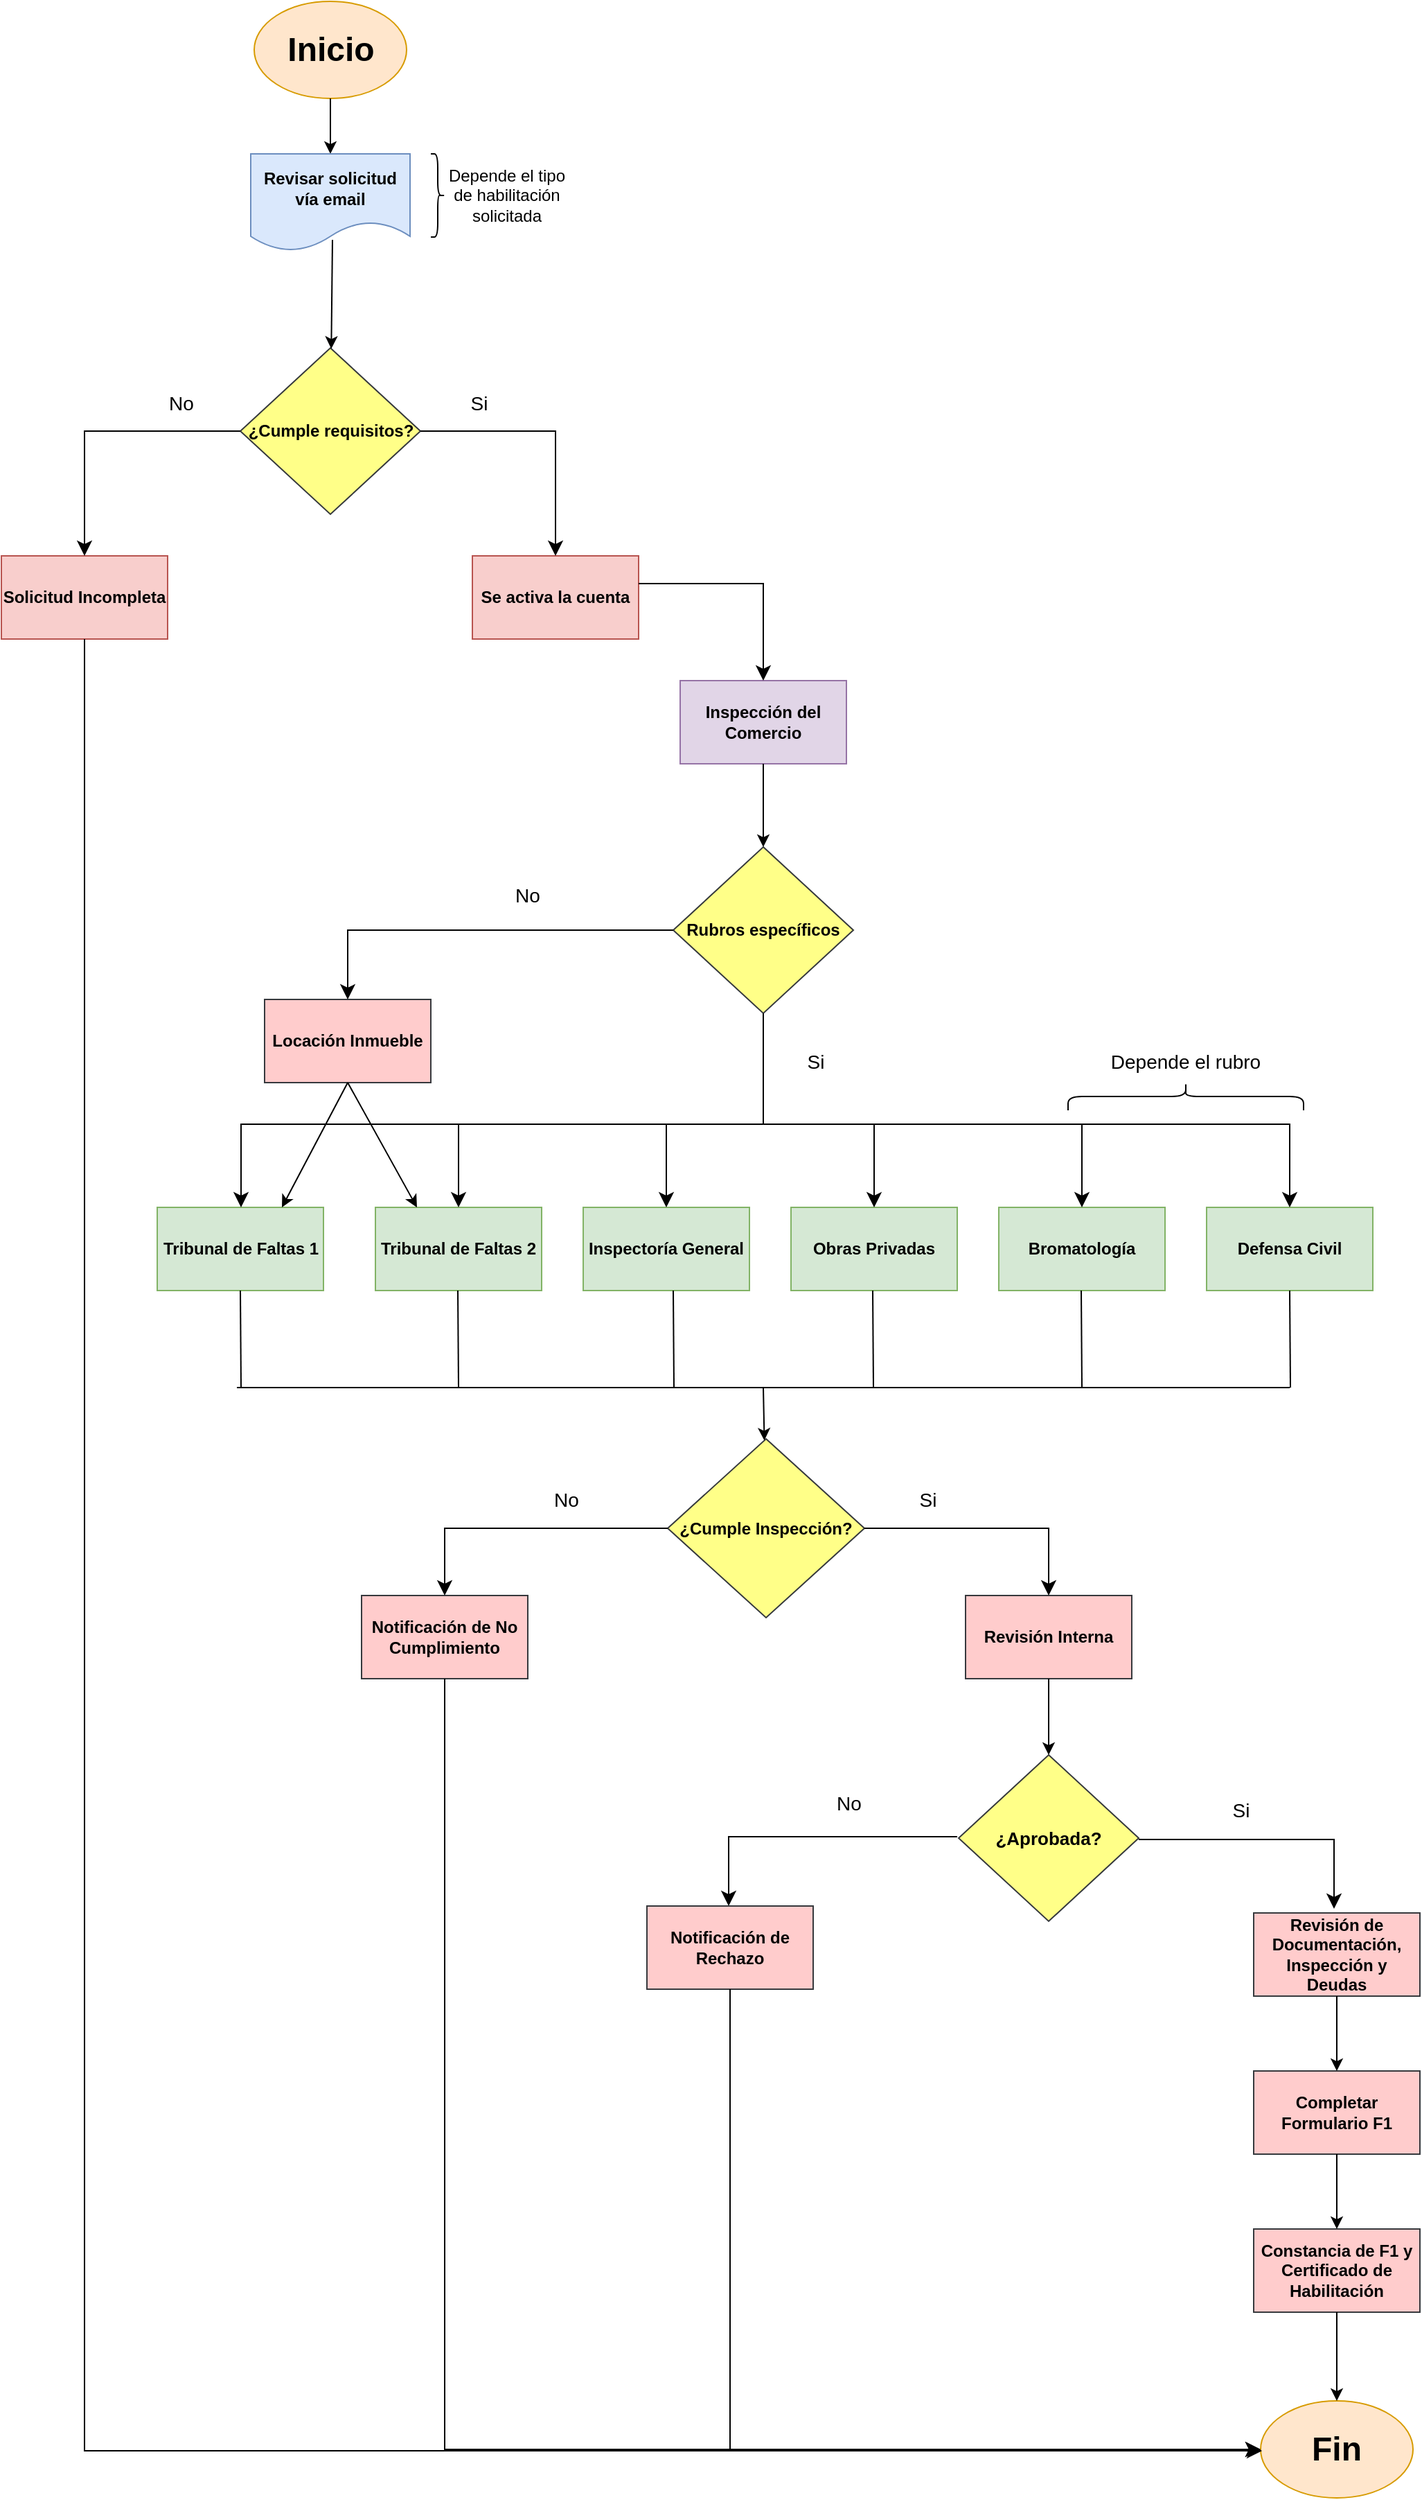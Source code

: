<mxfile>
    <diagram id="nmAopz5w4e_HyGJm96j5" name="Page-1">
        <mxGraphModel dx="2281" dy="926" grid="0" gridSize="10" guides="1" tooltips="1" connect="1" arrows="1" fold="1" page="1" pageScale="1" pageWidth="850" pageHeight="1100" background="none" math="0" shadow="0">
            <root>
                <mxCell id="0"/>
                <mxCell id="1" parent="0"/>
                <mxCell id="2" value="&lt;font color=&quot;#000000&quot; style=&quot;font-size: 24px;&quot;&gt;&lt;b&gt;Inicio&lt;/b&gt;&lt;/font&gt;" style="ellipse;whiteSpace=wrap;html=1;fillColor=#ffe6cc;strokeColor=#d79b00;" parent="1" vertex="1">
                    <mxGeometry x="172.5" y="40" width="110" height="70" as="geometry"/>
                </mxCell>
                <mxCell id="6" value="&lt;b&gt;&lt;font color=&quot;#000000&quot;&gt;¿Cumple requisitos?&lt;/font&gt;&lt;/b&gt;" style="rhombus;whiteSpace=wrap;html=1;fillColor=#ffff88;strokeColor=#36393d;" parent="1" vertex="1">
                    <mxGeometry x="162.5" y="290" width="130" height="120" as="geometry"/>
                </mxCell>
                <mxCell id="7" value="" style="endArrow=classic;html=1;exitX=0.5;exitY=1;exitDx=0;exitDy=0;entryX=0.5;entryY=0;entryDx=0;entryDy=0;" parent="1" source="2" target="23" edge="1">
                    <mxGeometry width="50" height="50" relative="1" as="geometry">
                        <mxPoint x="450" y="430" as="sourcePoint"/>
                        <mxPoint x="155" y="160" as="targetPoint"/>
                    </mxGeometry>
                </mxCell>
                <mxCell id="18" value="&lt;b&gt;&lt;font color=&quot;#000000&quot;&gt;Se activa la cuenta&lt;/font&gt;&lt;/b&gt;" style="rounded=0;whiteSpace=wrap;html=1;fillColor=#f8cecc;strokeColor=#b85450;" parent="1" vertex="1">
                    <mxGeometry x="330" y="440" width="120" height="60" as="geometry"/>
                </mxCell>
                <mxCell id="19" value="&lt;b&gt;&lt;font color=&quot;#000000&quot;&gt;Solicitud Incompleta&lt;/font&gt;&lt;/b&gt;" style="rounded=0;whiteSpace=wrap;html=1;fillColor=#f8cecc;strokeColor=#b85450;" parent="1" vertex="1">
                    <mxGeometry x="-10" y="440" width="120" height="60" as="geometry"/>
                </mxCell>
                <mxCell id="20" value="" style="edgeStyle=elbowEdgeStyle;elbow=horizontal;endArrow=classic;html=1;curved=0;rounded=0;endSize=8;startSize=8;exitX=1;exitY=0.5;exitDx=0;exitDy=0;entryX=0.5;entryY=0;entryDx=0;entryDy=0;" parent="1" source="6" target="18" edge="1">
                    <mxGeometry width="50" height="50" relative="1" as="geometry">
                        <mxPoint x="450" y="430" as="sourcePoint"/>
                        <mxPoint x="500" y="380" as="targetPoint"/>
                        <Array as="points">
                            <mxPoint x="390" y="390"/>
                        </Array>
                    </mxGeometry>
                </mxCell>
                <mxCell id="23" value="&lt;div style=&quot;&quot;&gt;&lt;b style=&quot;background-color: initial;&quot;&gt;&lt;font color=&quot;#000000&quot;&gt;Revisar solicitud vía email&lt;/font&gt;&lt;/b&gt;&lt;/div&gt;" style="shape=document;whiteSpace=wrap;html=1;boundedLbl=1;align=center;fillColor=#dae8fc;strokeColor=#6c8ebf;" vertex="1" parent="1">
                    <mxGeometry x="170" y="150" width="115" height="70" as="geometry"/>
                </mxCell>
                <mxCell id="25" value="" style="endArrow=classic;html=1;exitX=0.513;exitY=0.886;exitDx=0;exitDy=0;exitPerimeter=0;" edge="1" parent="1" source="23" target="6">
                    <mxGeometry width="50" height="50" relative="1" as="geometry">
                        <mxPoint x="400" y="420" as="sourcePoint"/>
                        <mxPoint x="450" y="370" as="targetPoint"/>
                    </mxGeometry>
                </mxCell>
                <mxCell id="26" value="" style="shape=curlyBracket;whiteSpace=wrap;html=1;rounded=1;flipH=1;labelPosition=right;verticalLabelPosition=middle;align=left;verticalAlign=middle;" vertex="1" parent="1">
                    <mxGeometry x="300" y="150" width="10" height="60" as="geometry"/>
                </mxCell>
                <mxCell id="27" value="Depende el tipo de habilitación solicitada" style="text;html=1;strokeColor=none;fillColor=none;align=center;verticalAlign=middle;whiteSpace=wrap;rounded=0;" vertex="1" parent="1">
                    <mxGeometry x="310" y="160" width="90" height="40" as="geometry"/>
                </mxCell>
                <mxCell id="28" value="" style="edgeStyle=elbowEdgeStyle;elbow=horizontal;endArrow=classic;html=1;curved=0;rounded=0;endSize=8;startSize=8;exitX=0;exitY=0.5;exitDx=0;exitDy=0;entryX=0.5;entryY=0;entryDx=0;entryDy=0;" edge="1" parent="1" source="6" target="19">
                    <mxGeometry width="50" height="50" relative="1" as="geometry">
                        <mxPoint x="302.5" y="360" as="sourcePoint"/>
                        <mxPoint x="400" y="450" as="targetPoint"/>
                        <Array as="points">
                            <mxPoint x="50" y="400"/>
                        </Array>
                    </mxGeometry>
                </mxCell>
                <mxCell id="29" value="&lt;b&gt;&lt;font color=&quot;#000000&quot;&gt;Inspección del Comercio&lt;/font&gt;&lt;/b&gt;" style="rounded=0;whiteSpace=wrap;html=1;fillColor=#e1d5e7;strokeColor=#9673a6;" vertex="1" parent="1">
                    <mxGeometry x="480" y="530" width="120" height="60" as="geometry"/>
                </mxCell>
                <mxCell id="30" value="" style="edgeStyle=elbowEdgeStyle;elbow=horizontal;endArrow=classic;html=1;curved=0;rounded=0;endSize=8;startSize=8;exitX=1;exitY=0.5;exitDx=0;exitDy=0;entryX=0.5;entryY=0;entryDx=0;entryDy=0;" edge="1" parent="1" target="29">
                    <mxGeometry width="50" height="50" relative="1" as="geometry">
                        <mxPoint x="450" y="460" as="sourcePoint"/>
                        <mxPoint x="547.5" y="550" as="targetPoint"/>
                        <Array as="points">
                            <mxPoint x="540" y="500"/>
                        </Array>
                    </mxGeometry>
                </mxCell>
                <mxCell id="31" value="&lt;b&gt;&lt;font color=&quot;#000000&quot;&gt;Rubros específicos&lt;/font&gt;&lt;/b&gt;" style="rhombus;whiteSpace=wrap;html=1;fillColor=#ffff88;strokeColor=#36393d;" vertex="1" parent="1">
                    <mxGeometry x="475" y="650" width="130" height="120" as="geometry"/>
                </mxCell>
                <mxCell id="32" value="" style="endArrow=classic;html=1;exitX=0.5;exitY=1;exitDx=0;exitDy=0;entryX=0.5;entryY=0;entryDx=0;entryDy=0;" edge="1" parent="1" source="29" target="31">
                    <mxGeometry width="50" height="50" relative="1" as="geometry">
                        <mxPoint x="238.995" y="222.02" as="sourcePoint"/>
                        <mxPoint x="238.144" y="300.594" as="targetPoint"/>
                        <Array as="points"/>
                    </mxGeometry>
                </mxCell>
                <mxCell id="33" value="&lt;font style=&quot;font-size: 14px;&quot;&gt;Si&lt;/font&gt;" style="text;html=1;strokeColor=none;fillColor=none;align=center;verticalAlign=middle;whiteSpace=wrap;rounded=0;" vertex="1" parent="1">
                    <mxGeometry x="300" y="310" width="70" height="40" as="geometry"/>
                </mxCell>
                <mxCell id="34" value="&lt;font style=&quot;font-size: 14px;&quot;&gt;No&lt;/font&gt;" style="text;html=1;strokeColor=none;fillColor=none;align=center;verticalAlign=middle;whiteSpace=wrap;rounded=0;" vertex="1" parent="1">
                    <mxGeometry x="90" y="315" width="60" height="30" as="geometry"/>
                </mxCell>
                <mxCell id="35" value="&lt;b&gt;&lt;font color=&quot;#000000&quot;&gt;Locación Inmueble&lt;/font&gt;&lt;/b&gt;" style="rounded=0;whiteSpace=wrap;html=1;fillColor=#ffcccc;strokeColor=#36393d;" vertex="1" parent="1">
                    <mxGeometry x="180" y="760" width="120" height="60" as="geometry"/>
                </mxCell>
                <mxCell id="36" value="" style="edgeStyle=elbowEdgeStyle;elbow=horizontal;endArrow=classic;html=1;curved=0;rounded=0;endSize=8;startSize=8;exitX=0;exitY=0.5;exitDx=0;exitDy=0;entryX=0.5;entryY=0;entryDx=0;entryDy=0;" edge="1" parent="1" source="31" target="35">
                    <mxGeometry width="50" height="50" relative="1" as="geometry">
                        <mxPoint x="460" y="470" as="sourcePoint"/>
                        <mxPoint x="550" y="540" as="targetPoint"/>
                        <Array as="points">
                            <mxPoint x="240" y="740"/>
                        </Array>
                    </mxGeometry>
                </mxCell>
                <mxCell id="37" value="&lt;font style=&quot;font-size: 14px;&quot;&gt;No&lt;/font&gt;" style="text;html=1;strokeColor=none;fillColor=none;align=center;verticalAlign=middle;whiteSpace=wrap;rounded=0;" vertex="1" parent="1">
                    <mxGeometry x="340" y="670" width="60" height="30" as="geometry"/>
                </mxCell>
                <mxCell id="39" value="&lt;font color=&quot;#000000&quot;&gt;&lt;b&gt;Tribunal de Faltas 1&lt;/b&gt;&lt;/font&gt;" style="rounded=0;whiteSpace=wrap;html=1;fillColor=#d5e8d4;strokeColor=#82b366;" vertex="1" parent="1">
                    <mxGeometry x="102.5" y="910" width="120" height="60" as="geometry"/>
                </mxCell>
                <mxCell id="40" value="&lt;b&gt;&lt;font color=&quot;#000000&quot;&gt;Tribunal de Faltas 2&lt;/font&gt;&lt;/b&gt;" style="rounded=0;whiteSpace=wrap;html=1;fillColor=#d5e8d4;strokeColor=#82b366;" vertex="1" parent="1">
                    <mxGeometry x="260" y="910" width="120" height="60" as="geometry"/>
                </mxCell>
                <mxCell id="41" value="&lt;b&gt;&lt;font color=&quot;#000000&quot;&gt;Inspectoría General&lt;/font&gt;&lt;/b&gt;" style="rounded=0;whiteSpace=wrap;html=1;fillColor=#d5e8d4;strokeColor=#82b366;" vertex="1" parent="1">
                    <mxGeometry x="410" y="910" width="120" height="60" as="geometry"/>
                </mxCell>
                <mxCell id="42" value="&lt;b&gt;&lt;font color=&quot;#000000&quot;&gt;Obras Privadas&lt;/font&gt;&lt;/b&gt;" style="rounded=0;whiteSpace=wrap;html=1;fillColor=#d5e8d4;strokeColor=#82b366;" vertex="1" parent="1">
                    <mxGeometry x="560" y="910" width="120" height="60" as="geometry"/>
                </mxCell>
                <mxCell id="43" value="&lt;b&gt;&lt;font color=&quot;#000000&quot;&gt;Bromatología&lt;/font&gt;&lt;/b&gt;" style="rounded=0;whiteSpace=wrap;html=1;fillColor=#d5e8d4;strokeColor=#82b366;" vertex="1" parent="1">
                    <mxGeometry x="710" y="910" width="120" height="60" as="geometry"/>
                </mxCell>
                <mxCell id="44" value="&lt;b&gt;&lt;font color=&quot;#000000&quot;&gt;Defensa Civil&lt;/font&gt;&lt;/b&gt;" style="rounded=0;whiteSpace=wrap;html=1;fillColor=#d5e8d4;strokeColor=#82b366;" vertex="1" parent="1">
                    <mxGeometry x="860" y="910" width="120" height="60" as="geometry"/>
                </mxCell>
                <mxCell id="49" value="" style="endArrow=none;html=1;fontSize=14;entryX=0.5;entryY=1;entryDx=0;entryDy=0;" edge="1" parent="1" target="31">
                    <mxGeometry width="50" height="50" relative="1" as="geometry">
                        <mxPoint x="540" y="850" as="sourcePoint"/>
                        <mxPoint x="450" y="800" as="targetPoint"/>
                    </mxGeometry>
                </mxCell>
                <mxCell id="50" value="" style="edgeStyle=elbowEdgeStyle;elbow=horizontal;endArrow=classic;html=1;curved=0;rounded=0;endSize=8;startSize=8;entryX=0.5;entryY=0;entryDx=0;entryDy=0;" edge="1" parent="1" target="39">
                    <mxGeometry width="50" height="50" relative="1" as="geometry">
                        <mxPoint x="540" y="850" as="sourcePoint"/>
                        <mxPoint x="270" y="770" as="targetPoint"/>
                        <Array as="points">
                            <mxPoint x="163" y="880"/>
                        </Array>
                    </mxGeometry>
                </mxCell>
                <mxCell id="51" value="" style="edgeStyle=elbowEdgeStyle;elbow=horizontal;endArrow=classic;html=1;curved=0;rounded=0;endSize=8;startSize=8;entryX=0.5;entryY=0;entryDx=0;entryDy=0;" edge="1" parent="1" target="40">
                    <mxGeometry width="50" height="50" relative="1" as="geometry">
                        <mxPoint x="540" y="850" as="sourcePoint"/>
                        <mxPoint x="280" y="780" as="targetPoint"/>
                        <Array as="points">
                            <mxPoint x="320" y="880"/>
                        </Array>
                    </mxGeometry>
                </mxCell>
                <mxCell id="52" value="" style="edgeStyle=elbowEdgeStyle;elbow=horizontal;endArrow=classic;html=1;curved=0;rounded=0;endSize=8;startSize=8;entryX=0.5;entryY=0;entryDx=0;entryDy=0;" edge="1" parent="1" target="41">
                    <mxGeometry width="50" height="50" relative="1" as="geometry">
                        <mxPoint x="540" y="850" as="sourcePoint"/>
                        <mxPoint x="290" y="790" as="targetPoint"/>
                        <Array as="points">
                            <mxPoint x="470" y="890"/>
                        </Array>
                    </mxGeometry>
                </mxCell>
                <mxCell id="53" value="" style="edgeStyle=elbowEdgeStyle;elbow=horizontal;endArrow=classic;html=1;curved=0;rounded=0;endSize=8;startSize=8;entryX=0.5;entryY=0;entryDx=0;entryDy=0;" edge="1" parent="1" target="44">
                    <mxGeometry width="50" height="50" relative="1" as="geometry">
                        <mxPoint x="540" y="850" as="sourcePoint"/>
                        <mxPoint x="300" y="800" as="targetPoint"/>
                        <Array as="points">
                            <mxPoint x="920" y="890"/>
                        </Array>
                    </mxGeometry>
                </mxCell>
                <mxCell id="54" value="" style="edgeStyle=elbowEdgeStyle;elbow=horizontal;endArrow=classic;html=1;curved=0;rounded=0;endSize=8;startSize=8;entryX=0.5;entryY=0;entryDx=0;entryDy=0;" edge="1" parent="1" target="43">
                    <mxGeometry width="50" height="50" relative="1" as="geometry">
                        <mxPoint x="540" y="850" as="sourcePoint"/>
                        <mxPoint x="310" y="810" as="targetPoint"/>
                        <Array as="points">
                            <mxPoint x="770" y="890"/>
                        </Array>
                    </mxGeometry>
                </mxCell>
                <mxCell id="55" value="" style="edgeStyle=elbowEdgeStyle;elbow=horizontal;endArrow=classic;html=1;curved=0;rounded=0;endSize=8;startSize=8;entryX=0.5;entryY=0;entryDx=0;entryDy=0;" edge="1" parent="1" target="42">
                    <mxGeometry width="50" height="50" relative="1" as="geometry">
                        <mxPoint x="540" y="850" as="sourcePoint"/>
                        <mxPoint x="320" y="820" as="targetPoint"/>
                        <Array as="points">
                            <mxPoint x="620" y="890"/>
                        </Array>
                    </mxGeometry>
                </mxCell>
                <mxCell id="56" value="" style="endArrow=classic;html=1;fontSize=14;exitX=0.5;exitY=1;exitDx=0;exitDy=0;entryX=0.75;entryY=0;entryDx=0;entryDy=0;" edge="1" parent="1" source="35" target="39">
                    <mxGeometry width="50" height="50" relative="1" as="geometry">
                        <mxPoint x="400" y="850" as="sourcePoint"/>
                        <mxPoint x="450" y="800" as="targetPoint"/>
                    </mxGeometry>
                </mxCell>
                <mxCell id="57" value="" style="endArrow=classic;html=1;fontSize=14;entryX=0.25;entryY=0;entryDx=0;entryDy=0;exitX=0.5;exitY=1;exitDx=0;exitDy=0;" edge="1" parent="1" source="35" target="40">
                    <mxGeometry width="50" height="50" relative="1" as="geometry">
                        <mxPoint x="260" y="820" as="sourcePoint"/>
                        <mxPoint x="450" y="800" as="targetPoint"/>
                    </mxGeometry>
                </mxCell>
                <mxCell id="59" value="&lt;font style=&quot;font-size: 14px;&quot;&gt;Si&lt;/font&gt;" style="text;html=1;strokeColor=none;fillColor=none;align=center;verticalAlign=middle;whiteSpace=wrap;rounded=0;" vertex="1" parent="1">
                    <mxGeometry x="543" y="785" width="70" height="40" as="geometry"/>
                </mxCell>
                <mxCell id="60" value="" style="shape=curlyBracket;whiteSpace=wrap;html=1;rounded=1;flipH=1;labelPosition=right;verticalLabelPosition=middle;align=left;verticalAlign=middle;fontSize=14;rotation=-90;" vertex="1" parent="1">
                    <mxGeometry x="835" y="745" width="20" height="170" as="geometry"/>
                </mxCell>
                <mxCell id="61" value="Depende el rubro" style="text;html=1;strokeColor=none;fillColor=none;align=center;verticalAlign=middle;whiteSpace=wrap;rounded=0;fontSize=14;" vertex="1" parent="1">
                    <mxGeometry x="785" y="790" width="120" height="30" as="geometry"/>
                </mxCell>
                <mxCell id="63" value="&lt;b&gt;&lt;font color=&quot;#000000&quot;&gt;¿Cumple Inspección?&lt;/font&gt;&lt;/b&gt;" style="rhombus;whiteSpace=wrap;html=1;fillColor=#ffff88;strokeColor=#36393d;" vertex="1" parent="1">
                    <mxGeometry x="471" y="1077" width="142" height="129" as="geometry"/>
                </mxCell>
                <mxCell id="65" value="" style="endArrow=none;html=1;fontSize=14;exitX=0.5;exitY=1;exitDx=0;exitDy=0;" edge="1" parent="1" source="39">
                    <mxGeometry width="50" height="50" relative="1" as="geometry">
                        <mxPoint x="400" y="960" as="sourcePoint"/>
                        <mxPoint x="163" y="1040" as="targetPoint"/>
                    </mxGeometry>
                </mxCell>
                <mxCell id="66" value="" style="endArrow=none;html=1;fontSize=14;exitX=0.5;exitY=1;exitDx=0;exitDy=0;" edge="1" parent="1">
                    <mxGeometry width="50" height="50" relative="1" as="geometry">
                        <mxPoint x="319.5" y="970" as="sourcePoint"/>
                        <mxPoint x="320" y="1040" as="targetPoint"/>
                    </mxGeometry>
                </mxCell>
                <mxCell id="67" value="" style="endArrow=none;html=1;fontSize=14;exitX=0.5;exitY=1;exitDx=0;exitDy=0;" edge="1" parent="1">
                    <mxGeometry width="50" height="50" relative="1" as="geometry">
                        <mxPoint x="475" y="970" as="sourcePoint"/>
                        <mxPoint x="475.5" y="1040" as="targetPoint"/>
                    </mxGeometry>
                </mxCell>
                <mxCell id="68" value="" style="endArrow=none;html=1;fontSize=14;exitX=0.5;exitY=1;exitDx=0;exitDy=0;" edge="1" parent="1">
                    <mxGeometry width="50" height="50" relative="1" as="geometry">
                        <mxPoint x="619" y="970" as="sourcePoint"/>
                        <mxPoint x="619.5" y="1040" as="targetPoint"/>
                    </mxGeometry>
                </mxCell>
                <mxCell id="69" value="" style="endArrow=none;html=1;fontSize=14;exitX=0.5;exitY=1;exitDx=0;exitDy=0;" edge="1" parent="1">
                    <mxGeometry width="50" height="50" relative="1" as="geometry">
                        <mxPoint x="769.5" y="970" as="sourcePoint"/>
                        <mxPoint x="770" y="1040" as="targetPoint"/>
                    </mxGeometry>
                </mxCell>
                <mxCell id="70" value="" style="endArrow=none;html=1;fontSize=14;exitX=0.5;exitY=1;exitDx=0;exitDy=0;" edge="1" parent="1">
                    <mxGeometry width="50" height="50" relative="1" as="geometry">
                        <mxPoint x="920" y="970" as="sourcePoint"/>
                        <mxPoint x="920.5" y="1040" as="targetPoint"/>
                    </mxGeometry>
                </mxCell>
                <mxCell id="71" value="" style="endArrow=none;html=1;fontSize=14;" edge="1" parent="1">
                    <mxGeometry width="50" height="50" relative="1" as="geometry">
                        <mxPoint x="160" y="1040" as="sourcePoint"/>
                        <mxPoint x="920" y="1040" as="targetPoint"/>
                    </mxGeometry>
                </mxCell>
                <mxCell id="72" value="" style="endArrow=classic;html=1;fontSize=14;" edge="1" parent="1" target="63">
                    <mxGeometry width="50" height="50" relative="1" as="geometry">
                        <mxPoint x="540" y="1040" as="sourcePoint"/>
                        <mxPoint x="450" y="910" as="targetPoint"/>
                    </mxGeometry>
                </mxCell>
                <mxCell id="73" value="&lt;b&gt;&lt;font color=&quot;#000000&quot;&gt;Notificación de No Cumplimiento&lt;/font&gt;&lt;/b&gt;" style="rounded=0;whiteSpace=wrap;html=1;fillColor=#ffcccc;strokeColor=#36393d;" vertex="1" parent="1">
                    <mxGeometry x="250" y="1190" width="120" height="60" as="geometry"/>
                </mxCell>
                <mxCell id="74" value="&lt;b&gt;&lt;font color=&quot;#000000&quot;&gt;Revisión Interna&lt;/font&gt;&lt;/b&gt;" style="rounded=0;whiteSpace=wrap;html=1;fillColor=#ffcccc;strokeColor=#36393d;" vertex="1" parent="1">
                    <mxGeometry x="686" y="1190" width="120" height="60" as="geometry"/>
                </mxCell>
                <mxCell id="76" value="" style="edgeStyle=elbowEdgeStyle;elbow=horizontal;endArrow=classic;html=1;curved=0;rounded=0;endSize=8;startSize=8;exitX=0;exitY=0.5;exitDx=0;exitDy=0;entryX=0.5;entryY=0;entryDx=0;entryDy=0;" edge="1" parent="1" source="63" target="73">
                    <mxGeometry width="50" height="50" relative="1" as="geometry">
                        <mxPoint x="485" y="720" as="sourcePoint"/>
                        <mxPoint x="250" y="770" as="targetPoint"/>
                        <Array as="points">
                            <mxPoint x="310" y="1097"/>
                        </Array>
                    </mxGeometry>
                </mxCell>
                <mxCell id="77" value="" style="edgeStyle=elbowEdgeStyle;elbow=horizontal;endArrow=classic;html=1;curved=0;rounded=0;endSize=8;startSize=8;exitX=1;exitY=0.5;exitDx=0;exitDy=0;entryX=0.5;entryY=0;entryDx=0;entryDy=0;" edge="1" parent="1" source="63" target="74">
                    <mxGeometry width="50" height="50" relative="1" as="geometry">
                        <mxPoint x="485" y="1150" as="sourcePoint"/>
                        <mxPoint x="320" y="1200" as="targetPoint"/>
                        <Array as="points">
                            <mxPoint x="746" y="1166"/>
                        </Array>
                    </mxGeometry>
                </mxCell>
                <mxCell id="78" value="&lt;font style=&quot;font-size: 14px;&quot;&gt;No&lt;/font&gt;" style="text;html=1;strokeColor=none;fillColor=none;align=center;verticalAlign=middle;whiteSpace=wrap;rounded=0;" vertex="1" parent="1">
                    <mxGeometry x="368" y="1106" width="60" height="30" as="geometry"/>
                </mxCell>
                <mxCell id="79" value="&lt;font style=&quot;font-size: 14px;&quot;&gt;Si&lt;/font&gt;" style="text;html=1;strokeColor=none;fillColor=none;align=center;verticalAlign=middle;whiteSpace=wrap;rounded=0;" vertex="1" parent="1">
                    <mxGeometry x="624" y="1101" width="70" height="40" as="geometry"/>
                </mxCell>
                <mxCell id="80" value="&lt;b&gt;&lt;font style=&quot;font-size: 13px;&quot; color=&quot;#000000&quot;&gt;¿Aprobada?&lt;/font&gt;&lt;/b&gt;" style="rhombus;whiteSpace=wrap;html=1;fillColor=#ffff88;strokeColor=#36393d;" vertex="1" parent="1">
                    <mxGeometry x="681" y="1305" width="130" height="120" as="geometry"/>
                </mxCell>
                <mxCell id="81" value="" style="endArrow=classic;html=1;fontSize=14;exitX=0.5;exitY=1;exitDx=0;exitDy=0;entryX=0.5;entryY=0;entryDx=0;entryDy=0;" edge="1" parent="1" source="74" target="80">
                    <mxGeometry width="50" height="50" relative="1" as="geometry">
                        <mxPoint x="399" y="1257" as="sourcePoint"/>
                        <mxPoint x="449" y="1207" as="targetPoint"/>
                    </mxGeometry>
                </mxCell>
                <mxCell id="82" value="" style="edgeStyle=elbowEdgeStyle;elbow=horizontal;endArrow=classic;html=1;curved=0;rounded=0;endSize=8;startSize=8;exitX=0;exitY=0.5;exitDx=0;exitDy=0;entryX=0.5;entryY=0;entryDx=0;entryDy=0;" edge="1" parent="1">
                    <mxGeometry width="50" height="50" relative="1" as="geometry">
                        <mxPoint x="680.0" y="1364" as="sourcePoint"/>
                        <mxPoint x="515" y="1414" as="targetPoint"/>
                        <Array as="points">
                            <mxPoint x="515" y="1321"/>
                        </Array>
                    </mxGeometry>
                </mxCell>
                <mxCell id="83" value="" style="edgeStyle=elbowEdgeStyle;elbow=horizontal;endArrow=classic;html=1;curved=0;rounded=0;endSize=8;startSize=8;exitX=1;exitY=0.5;exitDx=0;exitDy=0;entryX=0.5;entryY=0;entryDx=0;entryDy=0;" edge="1" parent="1">
                    <mxGeometry width="50" height="50" relative="1" as="geometry">
                        <mxPoint x="811.0" y="1366" as="sourcePoint"/>
                        <mxPoint x="952" y="1416" as="targetPoint"/>
                        <Array as="points">
                            <mxPoint x="952" y="1392"/>
                        </Array>
                    </mxGeometry>
                </mxCell>
                <mxCell id="84" value="&lt;font style=&quot;font-size: 14px;&quot;&gt;No&lt;/font&gt;" style="text;html=1;strokeColor=none;fillColor=none;align=center;verticalAlign=middle;whiteSpace=wrap;rounded=0;" vertex="1" parent="1">
                    <mxGeometry x="572" y="1325" width="60" height="30" as="geometry"/>
                </mxCell>
                <mxCell id="86" value="&lt;font style=&quot;font-size: 14px;&quot;&gt;Si&lt;/font&gt;" style="text;html=1;strokeColor=none;fillColor=none;align=center;verticalAlign=middle;whiteSpace=wrap;rounded=0;" vertex="1" parent="1">
                    <mxGeometry x="850" y="1325" width="70" height="40" as="geometry"/>
                </mxCell>
                <mxCell id="87" value="&lt;b&gt;&lt;font color=&quot;#000000&quot;&gt;Notificación de Rechazo&lt;/font&gt;&lt;/b&gt;" style="rounded=0;whiteSpace=wrap;html=1;fillColor=#ffcccc;strokeColor=#36393d;" vertex="1" parent="1">
                    <mxGeometry x="456" y="1414" width="120" height="60" as="geometry"/>
                </mxCell>
                <mxCell id="88" value="&lt;b&gt;&lt;font color=&quot;#000000&quot;&gt;Revisión de Documentación, Inspección y Deudas&lt;/font&gt;&lt;/b&gt;" style="rounded=0;whiteSpace=wrap;html=1;fillColor=#ffcccc;strokeColor=#36393d;" vertex="1" parent="1">
                    <mxGeometry x="894" y="1419" width="120" height="60" as="geometry"/>
                </mxCell>
                <mxCell id="89" value="&lt;b&gt;&lt;font color=&quot;#000000&quot;&gt;Constancia de F1 y Certificado de Habilitación&lt;/font&gt;&lt;/b&gt;" style="rounded=0;whiteSpace=wrap;html=1;fillColor=#ffcccc;strokeColor=#36393d;" vertex="1" parent="1">
                    <mxGeometry x="894" y="1647" width="120" height="60" as="geometry"/>
                </mxCell>
                <mxCell id="90" value="&lt;b&gt;&lt;font color=&quot;#000000&quot;&gt;Completar Formulario F1&lt;/font&gt;&lt;/b&gt;" style="rounded=0;whiteSpace=wrap;html=1;fillColor=#ffcccc;strokeColor=#36393d;" vertex="1" parent="1">
                    <mxGeometry x="894" y="1533" width="120" height="60" as="geometry"/>
                </mxCell>
                <mxCell id="91" value="" style="endArrow=classic;html=1;fontSize=14;exitX=0.5;exitY=1;exitDx=0;exitDy=0;entryX=0.5;entryY=0;entryDx=0;entryDy=0;" edge="1" parent="1" source="88" target="90">
                    <mxGeometry width="50" height="50" relative="1" as="geometry">
                        <mxPoint x="671" y="1483" as="sourcePoint"/>
                        <mxPoint x="721" y="1433" as="targetPoint"/>
                    </mxGeometry>
                </mxCell>
                <mxCell id="92" value="" style="endArrow=classic;html=1;fontSize=14;exitX=0.5;exitY=1;exitDx=0;exitDy=0;entryX=0.5;entryY=0;entryDx=0;entryDy=0;" edge="1" parent="1" source="90" target="89">
                    <mxGeometry width="50" height="50" relative="1" as="geometry">
                        <mxPoint x="964" y="1489" as="sourcePoint"/>
                        <mxPoint x="964" y="1543" as="targetPoint"/>
                    </mxGeometry>
                </mxCell>
                <mxCell id="93" value="&lt;font color=&quot;#000000&quot; style=&quot;font-size: 24px;&quot;&gt;&lt;b&gt;Fin&lt;/b&gt;&lt;/font&gt;" style="ellipse;whiteSpace=wrap;html=1;fillColor=#ffe6cc;strokeColor=#d79b00;" vertex="1" parent="1">
                    <mxGeometry x="899" y="1771" width="110" height="70" as="geometry"/>
                </mxCell>
                <mxCell id="94" value="" style="endArrow=classic;html=1;fontSize=14;exitX=0.5;exitY=1;exitDx=0;exitDy=0;entryX=0.5;entryY=0;entryDx=0;entryDy=0;" edge="1" parent="1" source="89" target="93">
                    <mxGeometry width="50" height="50" relative="1" as="geometry">
                        <mxPoint x="964" y="1603" as="sourcePoint"/>
                        <mxPoint x="964" y="1657" as="targetPoint"/>
                    </mxGeometry>
                </mxCell>
                <mxCell id="96" value="" style="edgeStyle=elbowEdgeStyle;elbow=horizontal;endArrow=classic;html=1;curved=0;rounded=0;endSize=8;startSize=8;exitX=0.5;exitY=1;exitDx=0;exitDy=0;entryX=0;entryY=0.5;entryDx=0;entryDy=0;" edge="1" parent="1" source="87" target="93">
                    <mxGeometry width="50" height="50" relative="1" as="geometry">
                        <mxPoint x="690.0" y="1374" as="sourcePoint"/>
                        <mxPoint x="525.0" y="1424" as="targetPoint"/>
                        <Array as="points">
                            <mxPoint x="516" y="1815"/>
                        </Array>
                    </mxGeometry>
                </mxCell>
                <mxCell id="97" value="" style="edgeStyle=elbowEdgeStyle;elbow=horizontal;endArrow=classic;html=1;curved=0;rounded=0;endSize=8;startSize=8;exitX=0.5;exitY=1;exitDx=0;exitDy=0;" edge="1" parent="1" source="73">
                    <mxGeometry width="50" height="50" relative="1" as="geometry">
                        <mxPoint x="526" y="1484" as="sourcePoint"/>
                        <mxPoint x="899" y="1806" as="targetPoint"/>
                        <Array as="points">
                            <mxPoint x="310" y="1549"/>
                        </Array>
                    </mxGeometry>
                </mxCell>
                <mxCell id="98" value="" style="edgeStyle=elbowEdgeStyle;elbow=horizontal;endArrow=classic;html=1;curved=0;rounded=0;endSize=8;startSize=8;exitX=0.5;exitY=1;exitDx=0;exitDy=0;" edge="1" parent="1" source="19">
                    <mxGeometry width="50" height="50" relative="1" as="geometry">
                        <mxPoint x="320" y="1260" as="sourcePoint"/>
                        <mxPoint x="900" y="1807" as="targetPoint"/>
                        <Array as="points">
                            <mxPoint x="50" y="1156"/>
                        </Array>
                    </mxGeometry>
                </mxCell>
            </root>
        </mxGraphModel>
    </diagram>
</mxfile>